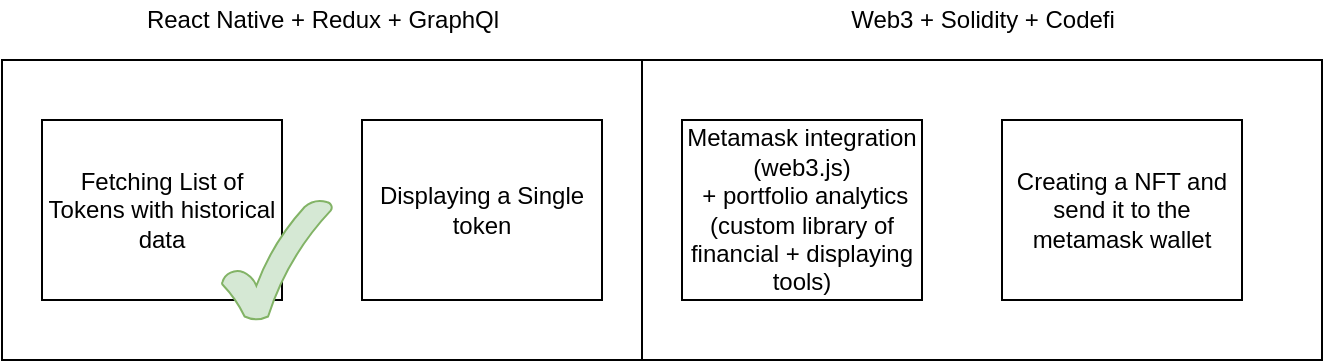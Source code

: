 <mxfile version="14.4.8" type="device"><diagram id="8YUn966DQUvjaKWdjHe7" name="Page-1"><mxGraphModel dx="813" dy="454" grid="1" gridSize="10" guides="1" tooltips="1" connect="1" arrows="1" fold="1" page="1" pageScale="1" pageWidth="850" pageHeight="1100" math="0" shadow="0"><root><mxCell id="0"/><mxCell id="1" parent="0"/><mxCell id="3nZr8WdbFSUTc1-WKuHb-6" value="" style="rounded=0;whiteSpace=wrap;html=1;" parent="1" vertex="1"><mxGeometry x="380" y="370" width="340" height="150" as="geometry"/></mxCell><mxCell id="3nZr8WdbFSUTc1-WKuHb-5" value="" style="rounded=0;whiteSpace=wrap;html=1;" parent="1" vertex="1"><mxGeometry x="60" y="370" width="320" height="150" as="geometry"/></mxCell><mxCell id="3nZr8WdbFSUTc1-WKuHb-1" value="Fetching List of Tokens with historical data" style="rounded=0;whiteSpace=wrap;html=1;" parent="1" vertex="1"><mxGeometry x="80" y="400" width="120" height="90" as="geometry"/></mxCell><mxCell id="3nZr8WdbFSUTc1-WKuHb-2" value="Displaying a Single token" style="rounded=0;whiteSpace=wrap;html=1;" parent="1" vertex="1"><mxGeometry x="240" y="400" width="120" height="90" as="geometry"/></mxCell><mxCell id="3nZr8WdbFSUTc1-WKuHb-3" value="Metamask integration (web3.js)&lt;br&gt;&amp;nbsp;+ portfolio analytics (custom library of financial + displaying tools)" style="rounded=0;whiteSpace=wrap;html=1;" parent="1" vertex="1"><mxGeometry x="400" y="400" width="120" height="90" as="geometry"/></mxCell><mxCell id="3nZr8WdbFSUTc1-WKuHb-4" value="Creating a NFT and send it to the metamask wallet" style="rounded=0;whiteSpace=wrap;html=1;" parent="1" vertex="1"><mxGeometry x="560" y="400" width="120" height="90" as="geometry"/></mxCell><mxCell id="3nZr8WdbFSUTc1-WKuHb-8" value="React Native + Redux&amp;nbsp;+ GraphQl" style="text;html=1;align=center;verticalAlign=middle;resizable=0;points=[];autosize=1;" parent="1" vertex="1"><mxGeometry x="125" y="340" width="190" height="20" as="geometry"/></mxCell><mxCell id="3nZr8WdbFSUTc1-WKuHb-9" value="Web3 + Solidity + Codefi" style="text;html=1;align=center;verticalAlign=middle;resizable=0;points=[];autosize=1;" parent="1" vertex="1"><mxGeometry x="475" y="340" width="150" height="20" as="geometry"/></mxCell><mxCell id="3nZr8WdbFSUTc1-WKuHb-17" value="" style="verticalLabelPosition=bottom;verticalAlign=top;html=1;shape=mxgraph.basic.tick;fillColor=#d5e8d4;strokeColor=#82b366;" parent="1" vertex="1"><mxGeometry x="170" y="440" width="55" height="60" as="geometry"/></mxCell></root></mxGraphModel></diagram></mxfile>